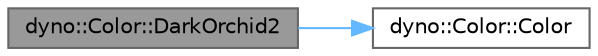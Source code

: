 digraph "dyno::Color::DarkOrchid2"
{
 // LATEX_PDF_SIZE
  bgcolor="transparent";
  edge [fontname=Helvetica,fontsize=10,labelfontname=Helvetica,labelfontsize=10];
  node [fontname=Helvetica,fontsize=10,shape=box,height=0.2,width=0.4];
  rankdir="LR";
  Node1 [id="Node000001",label="dyno::Color::DarkOrchid2",height=0.2,width=0.4,color="gray40", fillcolor="grey60", style="filled", fontcolor="black",tooltip=" "];
  Node1 -> Node2 [id="edge1_Node000001_Node000002",color="steelblue1",style="solid",tooltip=" "];
  Node2 [id="Node000002",label="dyno::Color::Color",height=0.2,width=0.4,color="grey40", fillcolor="white", style="filled",URL="$classdyno_1_1_color.html#a36a0cdaf87477dc7b620a2336b8acaad",tooltip=" "];
}
